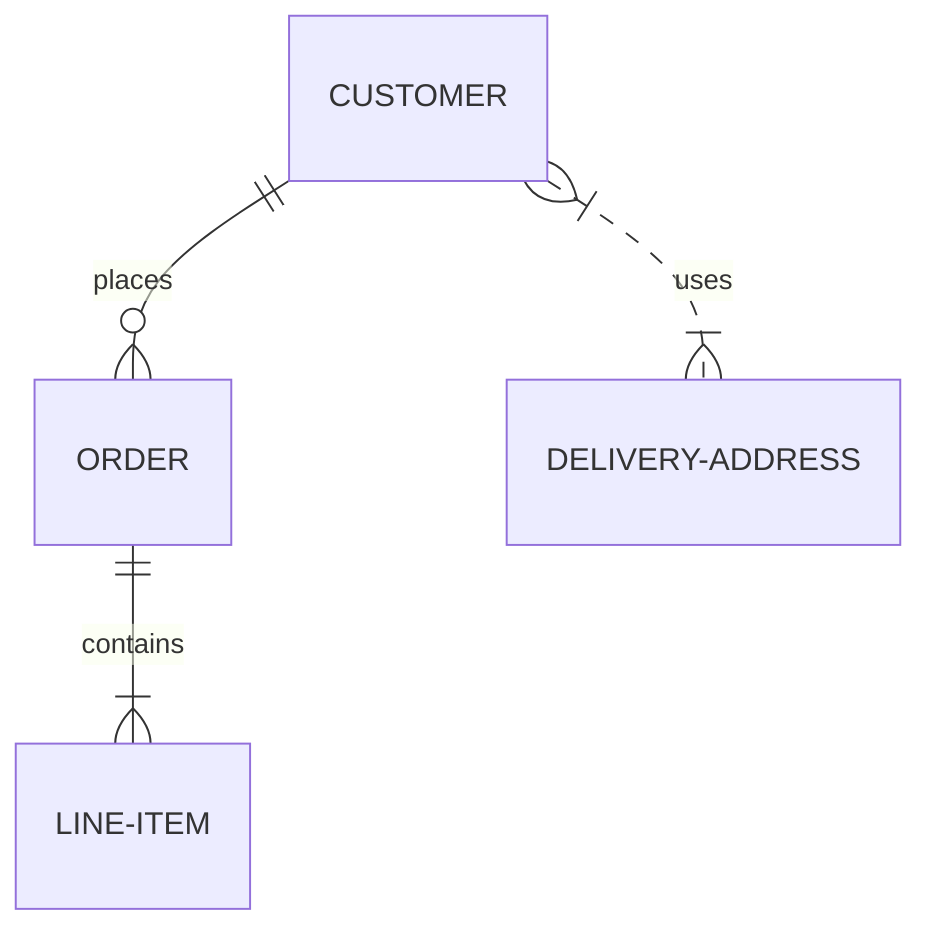 erDiagram
CUSTOMER ||--o{ ORDER : places
ORDER ||--|{ LINE-ITEM : contains
CUSTOMER }|..|{ DELIVERY-ADDRESS : uses